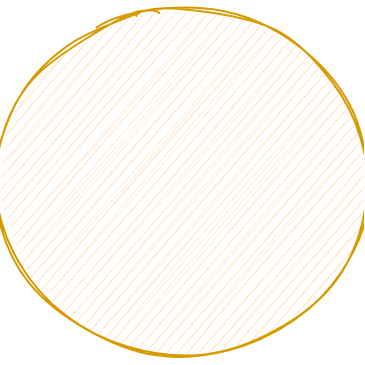 <mxfile version="18.0.3" type="github">
  <diagram id="KZ60ZsMe3nPh-UWEbMVa" name="第 1 页">
    <mxGraphModel dx="1426" dy="905" grid="1" gridSize="10" guides="1" tooltips="1" connect="1" arrows="1" fold="1" page="1" pageScale="1" pageWidth="3300" pageHeight="4681" math="0" shadow="0">
      <root>
        <mxCell id="0" />
        <mxCell id="1" parent="0" />
        <mxCell id="SnHcZ-KXNDNAB66GBcE1-1" value="" style="ellipse;whiteSpace=wrap;html=1;aspect=fixed;fillColor=#ffe6cc;strokeColor=#d79b00;sketch=1;shadow=0;" vertex="1" parent="1">
          <mxGeometry x="440" y="750" width="180" height="180" as="geometry" />
        </mxCell>
      </root>
    </mxGraphModel>
  </diagram>
</mxfile>
